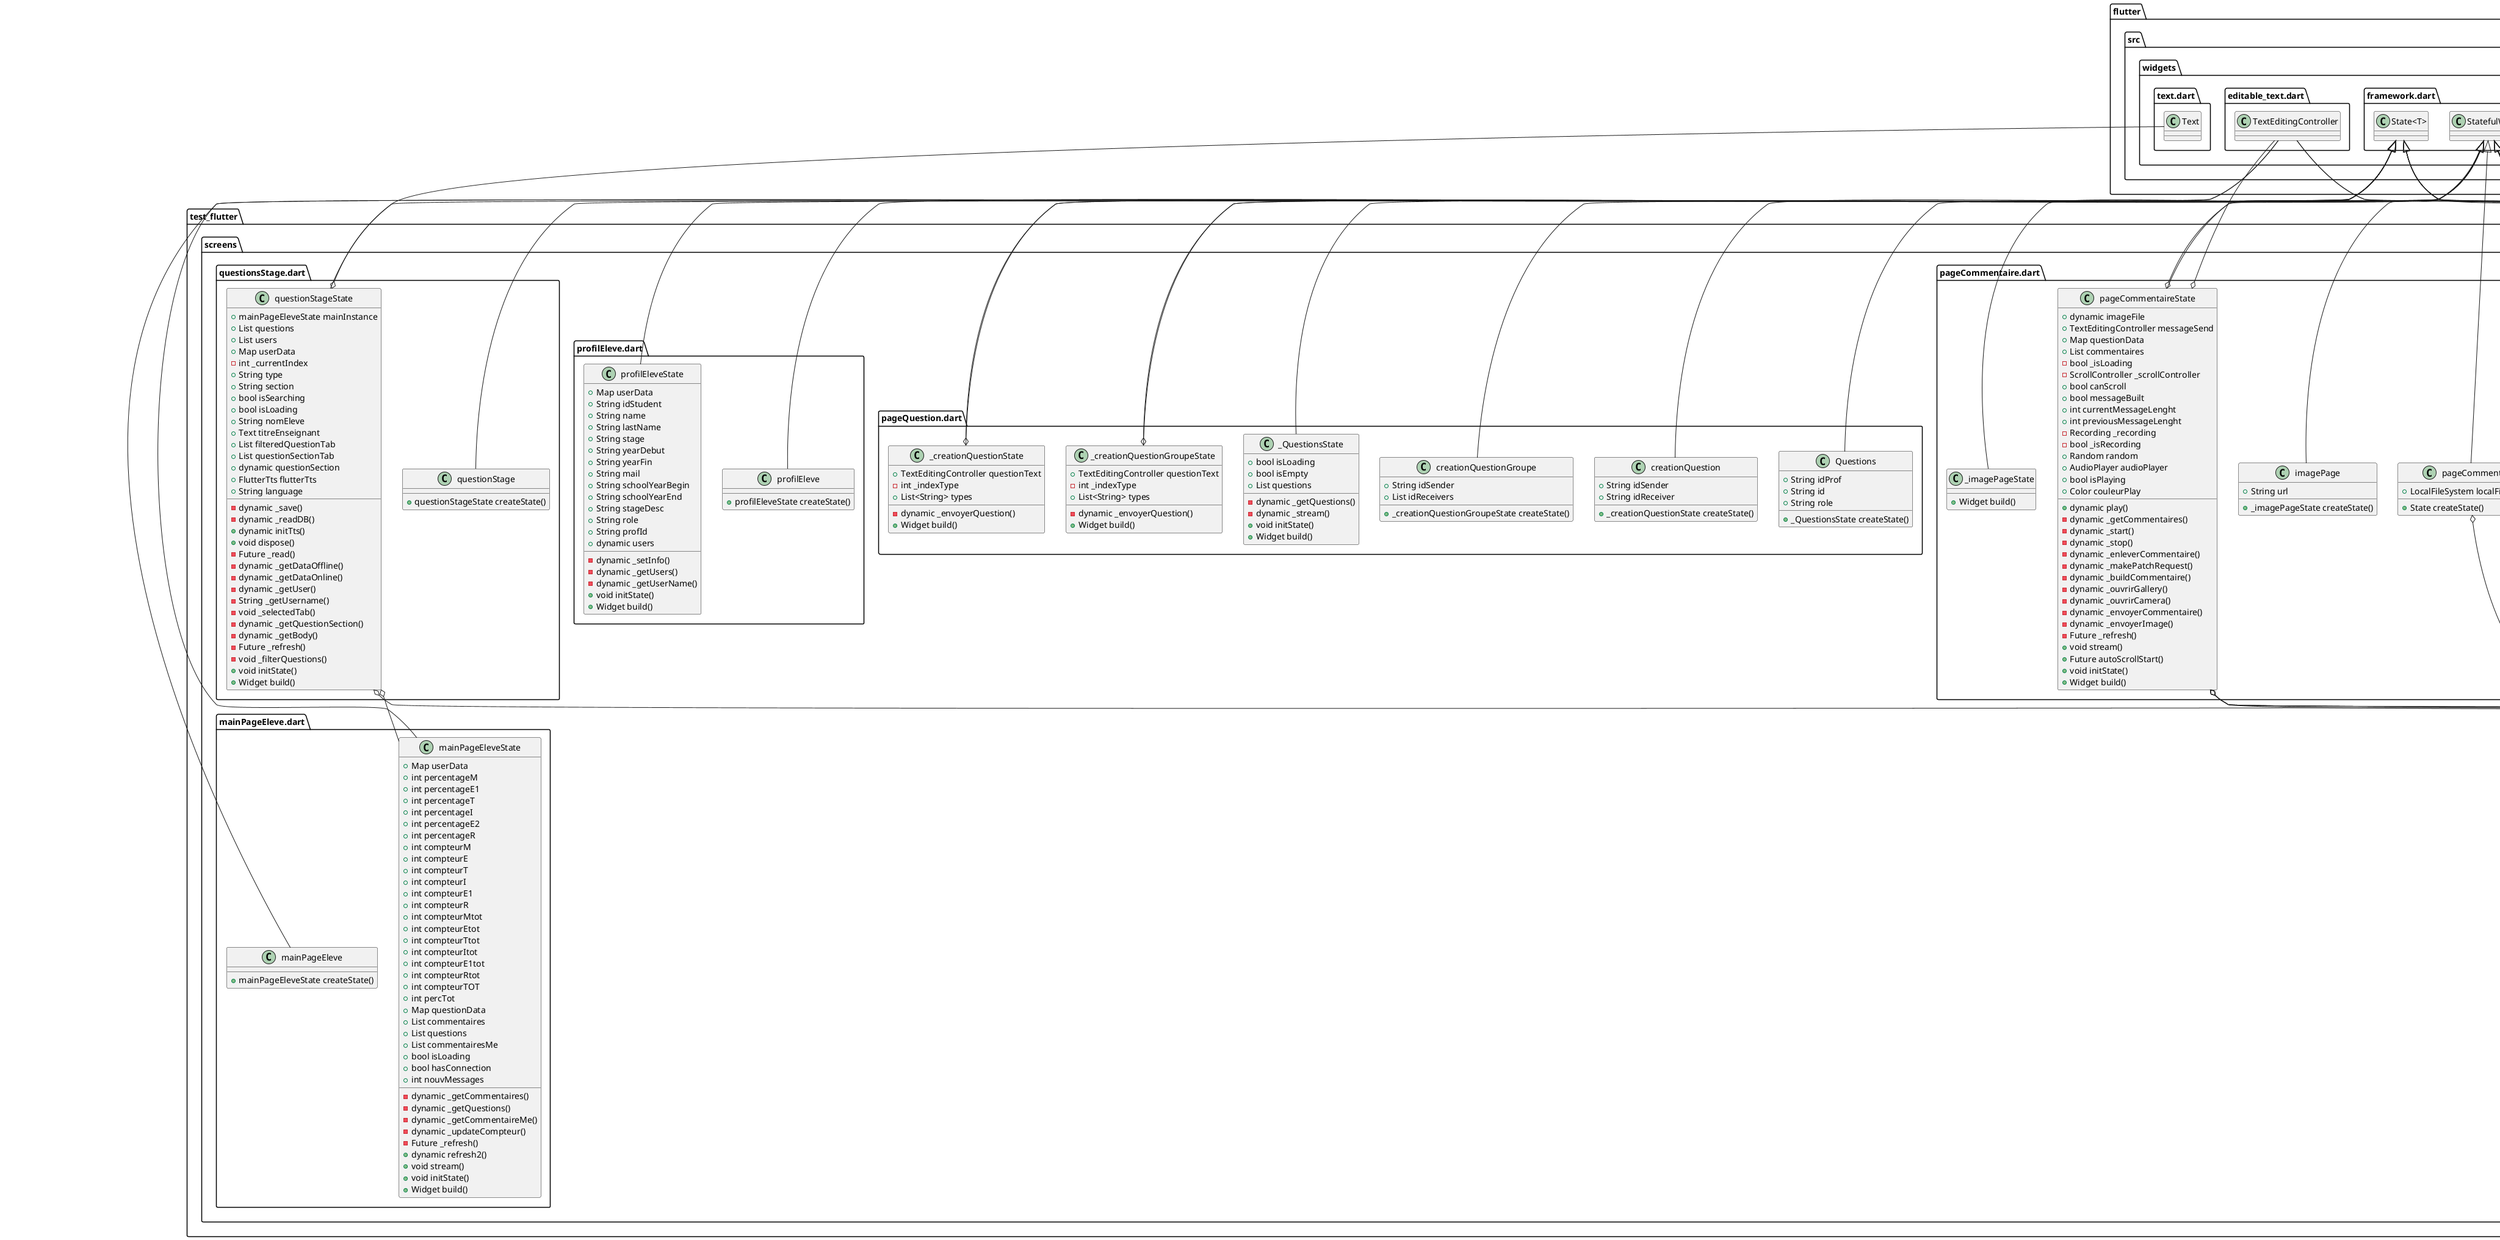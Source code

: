 @startuml
set namespaceSeparator ::

class "test_flutter::main.dart::App" {
  +Widget build()
}

"flutter::src::widgets::framework.dart::StatelessWidget" <|-- "test_flutter::main.dart::App"

class "test_flutter::main.dart::RestartWidget" {
  +Widget child
  {static} +void restartApp()
  +_RestartWidgetState createState()
}

"test_flutter::main.dart::RestartWidget" o-- "flutter::src::widgets::framework.dart::Widget"
"flutter::src::widgets::framework.dart::StatefulWidget" <|-- "test_flutter::main.dart::RestartWidget"

class "test_flutter::main.dart::_RestartWidgetState" {
  +Key key
  +void restartApp()
  +Widget build()
}

"test_flutter::main.dart::_RestartWidgetState" o-- "flutter::src::foundation::key.dart::Key"
"flutter::src::widgets::framework.dart::State<T>" <|-- "test_flutter::main.dart::_RestartWidgetState"

class "test_flutter::models::database_helpers.dart::Question" {
  +String id
  +String text
  +String type
  +String sender
  +Map toMap()
}

class "test_flutter::models::database_helpers.dart::DatabaseHelper" {
  {static} -String _databaseName
  {static} -int _databaseVersion
  {static} +DatabaseHelper instance
  {static} -Database _database
  +Future<Database> database
  -dynamic _initDatabase()
  -Future _onCreate()
  +dynamic deleteAll()
  +Future insert()
  +Future queryQuestion()
  +Future queryAllRows()
}

"test_flutter::models::database_helpers.dart::DatabaseHelper" o-- "test_flutter::models::database_helpers.dart::DatabaseHelper"
"test_flutter::models::database_helpers.dart::DatabaseHelper" o-- "sqflite_common::sqlite_api.dart::Database"

class "test_flutter::screens::ajoutUtilisateur.dart::ajoutUtilisateur" {
  +_AjoutUtilisateurState createState()
}

"flutter::src::widgets::framework.dart::StatefulWidget" <|-- "test_flutter::screens::ajoutUtilisateur.dart::ajoutUtilisateur"

class "test_flutter::screens::ajoutUtilisateur.dart::_AjoutUtilisateurState" {
  -bool _isLoading
  +TextEditingController givenIdController
  +TextEditingController passwdController
  +TextEditingController firstNameController
  +TextEditingController lastNameController
  +TextEditingController emailController
  +TextEditingController stageNameController
  +TextEditingController stageDescController
  +TextEditingController schoolYearBeginController
  +TextEditingController schoolYearEndController
  +TextEditingController stageBeginController
  +TextEditingController stageEndController
  +TextEditingController roleController
  +TextEditingController profIdController
  -int _indexType
  +List<String> types
  +DateTime selectedDate
  +bool isValid
  +void signUp()
  -Future _selectDate()
  +void initState()
  +Widget build()
}

"test_flutter::screens::ajoutUtilisateur.dart::_AjoutUtilisateurState" o-- "flutter::src::widgets::editable_text.dart::TextEditingController"
"flutter::src::widgets::framework.dart::State<T>" <|-- "test_flutter::screens::ajoutUtilisateur.dart::_AjoutUtilisateurState"

class "test_flutter::screens::customDrawer.dart::customDrawer" {
  +Map userData
  +int nouveauMessage
  +Future logout()
  +Widget build()
}

"flutter::src::widgets::framework.dart::StatelessWidget" <|-- "test_flutter::screens::customDrawer.dart::customDrawer"

class "test_flutter::screens::login.dart::Login" {
  +_LoginState createState()
}

"flutter::src::widgets::framework.dart::StatefulWidget" <|-- "test_flutter::screens::login.dart::Login"

class "test_flutter::screens::login.dart::_LoginState" {
  +bool isLoading1
  -bool _isLoading
  +Map<PermissionGroup, PermissionStatus> permissions
  +TextEditingController givenId
  +TextEditingController passwd
  -bool _hasNetworkConnection
  +void signIn()
  +void getPermission()
  +void initState()
  -void _updateConnectivity()
  +void autoLogIn()
  +Future loginUser()
  +Widget build()
}

"test_flutter::screens::login.dart::_LoginState" o-- "flutter::src::widgets::editable_text.dart::TextEditingController"
"flutter::src::widgets::framework.dart::State<T>" <|-- "test_flutter::screens::login.dart::_LoginState"

class "test_flutter::screens::mainPageAdmin.dart::mainPageAdmin" {
  +_mainPageAdminState createState()
}

"flutter::src::widgets::framework.dart::StatefulWidget" <|-- "test_flutter::screens::mainPageAdmin.dart::mainPageAdmin"

class "test_flutter::screens::mainPageAdmin.dart::_mainPageAdminState" {
  -int _selectedIndex
  +List users
  +List questions
  +List comments
  +Map userData
  +Future logout()
  -dynamic _getUsers()
  -dynamic _getQuestions()
  -dynamic _getComments()
  -dynamic _getData()
  -String _getUsername()
  -String _getQuestionname()
  -Widget _getBody()
  -dynamic _createList()
  -dynamic _stream()
  +void initState()
  +Widget build()
  -void _onItemTapped()
}

"flutter::src::widgets::framework.dart::State<T>" <|-- "test_flutter::screens::mainPageAdmin.dart::_mainPageAdminState"

class "test_flutter::screens::mainPageEleve.dart::mainPageEleve" {
  +mainPageEleveState createState()
}

"flutter::src::widgets::framework.dart::StatefulWidget" <|-- "test_flutter::screens::mainPageEleve.dart::mainPageEleve"

class "test_flutter::screens::mainPageEleve.dart::mainPageEleveState" {
  +Map userData
  +int percentageM
  +int percentageE1
  +int percentageT
  +int percentageI
  +int percentageE2
  +int percentageR
  +int compteurM
  +int compteurE
  +int compteurT
  +int compteurI
  +int compteurE1
  +int compteurR
  +int compteurMtot
  +int compteurEtot
  +int compteurTtot
  +int compteurItot
  +int compteurE1tot
  +int compteurRtot
  +int compteurTOT
  +int percTot
  +Map questionData
  +List commentaires
  +List questions
  +List commentairesMe
  +bool isLoading
  +bool hasConnection
  +int nouvMessages
  -dynamic _getCommentaires()
  -dynamic _getQuestions()
  -dynamic _getCommentaireMe()
  -dynamic _updateCompteur()
  -Future _refresh()
  +dynamic refresh2()
  +void stream()
  +void initState()
  +Widget build()
}

"flutter::src::widgets::framework.dart::State<T>" <|-- "test_flutter::screens::mainPageEleve.dart::mainPageEleveState"

class "test_flutter::screens::mainPageProf.dart::mainPageProf" {
  +mainPageProfState createState()
}

"flutter::src::widgets::framework.dart::StatefulWidget" <|-- "test_flutter::screens::mainPageProf.dart::mainPageProf"

class "test_flutter::screens::mainPageProf.dart::mainPageProfState" {
  +List filteredEleveTab
  +List users
  +List eleveTab
  +List<String> selectedEleveTab
  +Map userDataDrawer
  +Map userData
  +bool hasConnection
  +bool selectionState
  +bool isSearching
  +dynamic eleve
  -dynamic _getUsers()
  -dynamic _getEleve()
  +void stream()
  -void _filterEleves()
  -Widget _getBody()
  -dynamic _createList()
  +void initState()
  +dynamic resetSelected()
  +Widget build()
}

"flutter::src::widgets::framework.dart::State<T>" <|-- "test_flutter::screens::mainPageProf.dart::mainPageProfState"

class "test_flutter::screens::pageAide.dart::pageAide" {
  +Widget build()
}

"flutter::src::widgets::framework.dart::StatelessWidget" <|-- "test_flutter::screens::pageAide.dart::pageAide"

class "test_flutter::screens::pageCommentaire.dart::pageCommentaire" {
  +LocalFileSystem localFileSystem
  +State createState()
}

"test_flutter::screens::pageCommentaire.dart::pageCommentaire" o-- "file::src::backends::local::local_file_system.dart::LocalFileSystem"
"flutter::src::widgets::framework.dart::StatefulWidget" <|-- "test_flutter::screens::pageCommentaire.dart::pageCommentaire"

class "test_flutter::screens::pageCommentaire.dart::pageCommentaireState" {
  +dynamic imageFile
  +TextEditingController messageSend
  +Map questionData
  +List commentaires
  -bool _isLoading
  -ScrollController _scrollController
  +bool canScroll
  +bool messageBuilt
  +int currentMessageLenght
  +int previousMessageLenght
  -Recording _recording
  -bool _isRecording
  +Random random
  +AudioPlayer audioPlayer
  +bool isPlaying
  +Color couleurPlay
  +dynamic play()
  -dynamic _getCommentaires()
  -dynamic _start()
  -dynamic _stop()
  -dynamic _enleverCommentaire()
  -dynamic _makePatchRequest()
  -dynamic _buildCommentaire()
  -dynamic _ouvrirGallery()
  -dynamic _ouvrirCamera()
  -dynamic _envoyerCommentaire()
  -dynamic _envoyerImage()
  -Future _refresh()
  +void stream()
  +Future autoScrollStart()
  +void initState()
  +Widget build()
}

"test_flutter::screens::pageCommentaire.dart::pageCommentaireState" o-- "flutter::src::widgets::editable_text.dart::TextEditingController"
"test_flutter::screens::pageCommentaire.dart::pageCommentaireState" o-- "flutter::src::widgets::scroll_controller.dart::ScrollController"
"test_flutter::screens::pageCommentaire.dart::pageCommentaireState" o-- "audio_recorder::audio_recorder.dart::Recording"
"test_flutter::screens::pageCommentaire.dart::pageCommentaireState" o-- "dart::math::Random"
"test_flutter::screens::pageCommentaire.dart::pageCommentaireState" o-- "audioplayers::audioplayers.dart::AudioPlayer"
"test_flutter::screens::pageCommentaire.dart::pageCommentaireState" o-- "dart::ui::Color"
"flutter::src::widgets::framework.dart::State<T>" <|-- "test_flutter::screens::pageCommentaire.dart::pageCommentaireState"

class "test_flutter::screens::pageCommentaire.dart::imagePage" {
  +String url
  +_imagePageState createState()
}

"flutter::src::widgets::framework.dart::StatefulWidget" <|-- "test_flutter::screens::pageCommentaire.dart::imagePage"

class "test_flutter::screens::pageCommentaire.dart::_imagePageState" {
  +Widget build()
}

"flutter::src::widgets::framework.dart::State<T>" <|-- "test_flutter::screens::pageCommentaire.dart::_imagePageState"

class "test_flutter::screens::pageQuestion.dart::Questions" {
  +String idProf
  +String id
  +String role
  +_QuestionsState createState()
}

"flutter::src::widgets::framework.dart::StatefulWidget" <|-- "test_flutter::screens::pageQuestion.dart::Questions"

class "test_flutter::screens::pageQuestion.dart::_QuestionsState" {
  +bool isLoading
  +bool isEmpty
  +List questions
  -dynamic _getQuestions()
  -dynamic _stream()
  +void initState()
  +Widget build()
}

"flutter::src::widgets::framework.dart::State<T>" <|-- "test_flutter::screens::pageQuestion.dart::_QuestionsState"

class "test_flutter::screens::pageQuestion.dart::creationQuestion" {
  +String idSender
  +String idReceiver
  +_creationQuestionState createState()
}

"flutter::src::widgets::framework.dart::StatefulWidget" <|-- "test_flutter::screens::pageQuestion.dart::creationQuestion"

class "test_flutter::screens::pageQuestion.dart::_creationQuestionState" {
  +TextEditingController questionText
  -int _indexType
  +List<String> types
  -dynamic _envoyerQuestion()
  +Widget build()
}

"test_flutter::screens::pageQuestion.dart::_creationQuestionState" o-- "flutter::src::widgets::editable_text.dart::TextEditingController"
"flutter::src::widgets::framework.dart::State<T>" <|-- "test_flutter::screens::pageQuestion.dart::_creationQuestionState"

class "test_flutter::screens::pageQuestion.dart::creationQuestionGroupe" {
  +String idSender
  +List idReceivers
  +_creationQuestionGroupeState createState()
}

"flutter::src::widgets::framework.dart::StatefulWidget" <|-- "test_flutter::screens::pageQuestion.dart::creationQuestionGroupe"

class "test_flutter::screens::pageQuestion.dart::_creationQuestionGroupeState" {
  +TextEditingController questionText
  -int _indexType
  +List<String> types
  -dynamic _envoyerQuestion()
  +Widget build()
}

"test_flutter::screens::pageQuestion.dart::_creationQuestionGroupeState" o-- "flutter::src::widgets::editable_text.dart::TextEditingController"
"flutter::src::widgets::framework.dart::State<T>" <|-- "test_flutter::screens::pageQuestion.dart::_creationQuestionGroupeState"

class "test_flutter::screens::profilEleve.dart::profilEleve" {
  +profilEleveState createState()
}

"flutter::src::widgets::framework.dart::StatefulWidget" <|-- "test_flutter::screens::profilEleve.dart::profilEleve"

class "test_flutter::screens::profilEleve.dart::profilEleveState" {
  +Map userData
  +String idStudent
  +String name
  +String lastName
  +String stage
  +String yearDebut
  +String yearFin
  +String mail
  +String schoolYearBegin
  +String schoolYearEnd
  +String stageDesc
  +String role
  +String profId
  +dynamic users
  -dynamic _setInfo()
  -dynamic _getUsers()
  -dynamic _getUserName()
  +void initState()
  +Widget build()
}

"flutter::src::widgets::framework.dart::State<T>" <|-- "test_flutter::screens::profilEleve.dart::profilEleveState"

class "test_flutter::screens::questionsStage.dart::questionStage" {
  +questionStageState createState()
}

"flutter::src::widgets::framework.dart::StatefulWidget" <|-- "test_flutter::screens::questionsStage.dart::questionStage"

class "test_flutter::screens::questionsStage.dart::questionStageState" {
  +mainPageEleveState mainInstance
  +List questions
  +List users
  +Map userData
  -int _currentIndex
  +String type
  +String section
  +bool isSearching
  +bool isLoading
  +String nomEleve
  +Text titreEnseignant
  +List filteredQuestionTab
  +List questionSectionTab
  +dynamic questionSection
  +FlutterTts flutterTts
  +String language
  -dynamic _save()
  -dynamic _readDB()
  +dynamic initTts()
  +void dispose()
  -Future _read()
  -dynamic _getDataOffline()
  -dynamic _getDataOnline()
  -dynamic _getUser()
  -String _getUsername()
  -void _selectedTab()
  -dynamic _getQuestionSection()
  -dynamic _getBody()
  -Future _refresh()
  -void _filterQuestions()
  +void initState()
  +Widget build()
}

"test_flutter::screens::questionsStage.dart::questionStageState" o-- "test_flutter::screens::mainPageEleve.dart::mainPageEleveState"
"test_flutter::screens::questionsStage.dart::questionStageState" o-- "flutter::src::widgets::text.dart::Text"
"test_flutter::screens::questionsStage.dart::questionStageState" o-- "flutter_tts::flutter_tts.dart::FlutterTts"
"flutter::src::widgets::framework.dart::State<T>" <|-- "test_flutter::screens::questionsStage.dart::questionStageState"

class "test_flutter::widgets::fabbottomappbar.dart::FABBottomAppBarItem" {
  +String text
}

class "test_flutter::widgets::fabbottomappbar.dart::FABBottomAppBar" {
  +List<FABBottomAppBarItem> items
  +String centerItemText
  +double height
  +double iconSize
  +Color backgroundColor
  +Color color
  +Color selectedColor
  +NotchedShape notchedShape
  +void Function(int) onTabSelected
  +String role
  +bool questionEleve
  +State createState()
}

"test_flutter::widgets::fabbottomappbar.dart::FABBottomAppBar" o-- "dart::ui::Color"
"test_flutter::widgets::fabbottomappbar.dart::FABBottomAppBar" o-- "flutter::src::painting::notched_shapes.dart::NotchedShape"
"test_flutter::widgets::fabbottomappbar.dart::FABBottomAppBar" o-- "flutter::src::foundation::basic_types.dart::void Function(int)"
"flutter::src::widgets::framework.dart::StatefulWidget" <|-- "test_flutter::widgets::fabbottomappbar.dart::FABBottomAppBar"

class "test_flutter::widgets::fabbottomappbar.dart::FABBottomAppBarState" {
  -int _selectedIndex
  -dynamic _updateIndex()
  +Widget build()
  -Widget _buildMiddleTabItem()
  -Widget _buildTabItem()
}

"flutter::src::widgets::framework.dart::State<T>" <|-- "test_flutter::widgets::fabbottomappbar.dart::FABBottomAppBarState"


@enduml